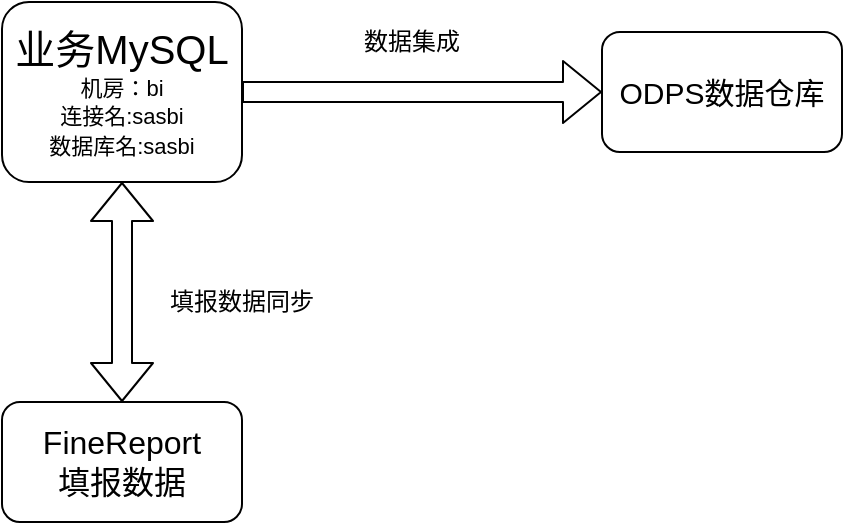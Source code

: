 <mxfile version="14.5.10" type="github">
  <diagram id="vsF4h8daFLHWhHonLzY4" name="Page-1">
    <mxGraphModel dx="883" dy="517" grid="1" gridSize="10" guides="1" tooltips="1" connect="1" arrows="1" fold="1" page="1" pageScale="1" pageWidth="827" pageHeight="1169" math="0" shadow="0">
      <root>
        <mxCell id="0" />
        <mxCell id="1" parent="0" />
        <mxCell id="gnzne0h1tfCOuvKG9ZBm-1" value="&lt;font style=&quot;font-size: 20px&quot;&gt;&lt;font style=&quot;font-size: 20px&quot;&gt;业务MySQL&lt;/font&gt;&lt;br&gt;&lt;/font&gt;&lt;font style=&quot;font-size: 11px&quot;&gt;机房：bi&lt;br style=&quot;font-size: 11px&quot;&gt;连接名:sasbi&lt;br style=&quot;font-size: 11px&quot;&gt;数据库名:sasbi&lt;/font&gt;" style="rounded=1;whiteSpace=wrap;html=1;" vertex="1" parent="1">
          <mxGeometry x="140" y="140" width="120" height="90" as="geometry" />
        </mxCell>
        <mxCell id="gnzne0h1tfCOuvKG9ZBm-2" value="&lt;font style=&quot;font-size: 15px&quot;&gt;ODPS数据仓库&lt;/font&gt;" style="rounded=1;whiteSpace=wrap;html=1;" vertex="1" parent="1">
          <mxGeometry x="440" y="155" width="120" height="60" as="geometry" />
        </mxCell>
        <mxCell id="gnzne0h1tfCOuvKG9ZBm-3" value="&lt;font style=&quot;font-size: 16px&quot;&gt;FineReport&lt;br&gt;填报数据&lt;br&gt;&lt;/font&gt;" style="rounded=1;whiteSpace=wrap;html=1;" vertex="1" parent="1">
          <mxGeometry x="140" y="340" width="120" height="60" as="geometry" />
        </mxCell>
        <mxCell id="gnzne0h1tfCOuvKG9ZBm-8" value="" style="shape=flexArrow;endArrow=classic;html=1;exitX=1;exitY=0.5;exitDx=0;exitDy=0;entryX=0;entryY=0.5;entryDx=0;entryDy=0;" edge="1" parent="1" source="gnzne0h1tfCOuvKG9ZBm-1" target="gnzne0h1tfCOuvKG9ZBm-2">
          <mxGeometry width="50" height="50" relative="1" as="geometry">
            <mxPoint x="320" y="370" as="sourcePoint" />
            <mxPoint x="370" y="320" as="targetPoint" />
          </mxGeometry>
        </mxCell>
        <mxCell id="gnzne0h1tfCOuvKG9ZBm-9" value="数据集成" style="text;html=1;strokeColor=none;fillColor=none;align=center;verticalAlign=middle;whiteSpace=wrap;rounded=0;" vertex="1" parent="1">
          <mxGeometry x="320" y="150" width="50" height="20" as="geometry" />
        </mxCell>
        <mxCell id="gnzne0h1tfCOuvKG9ZBm-10" value="" style="shape=flexArrow;endArrow=classic;startArrow=classic;html=1;exitX=0.5;exitY=0;exitDx=0;exitDy=0;entryX=0.5;entryY=1;entryDx=0;entryDy=0;" edge="1" parent="1" source="gnzne0h1tfCOuvKG9ZBm-3" target="gnzne0h1tfCOuvKG9ZBm-1">
          <mxGeometry width="50" height="50" relative="1" as="geometry">
            <mxPoint x="320" y="360" as="sourcePoint" />
            <mxPoint x="370" y="310" as="targetPoint" />
          </mxGeometry>
        </mxCell>
        <mxCell id="gnzne0h1tfCOuvKG9ZBm-11" value="填报数据同步" style="text;html=1;strokeColor=none;fillColor=none;align=center;verticalAlign=middle;whiteSpace=wrap;rounded=0;" vertex="1" parent="1">
          <mxGeometry x="210" y="280" width="100" height="20" as="geometry" />
        </mxCell>
      </root>
    </mxGraphModel>
  </diagram>
</mxfile>
